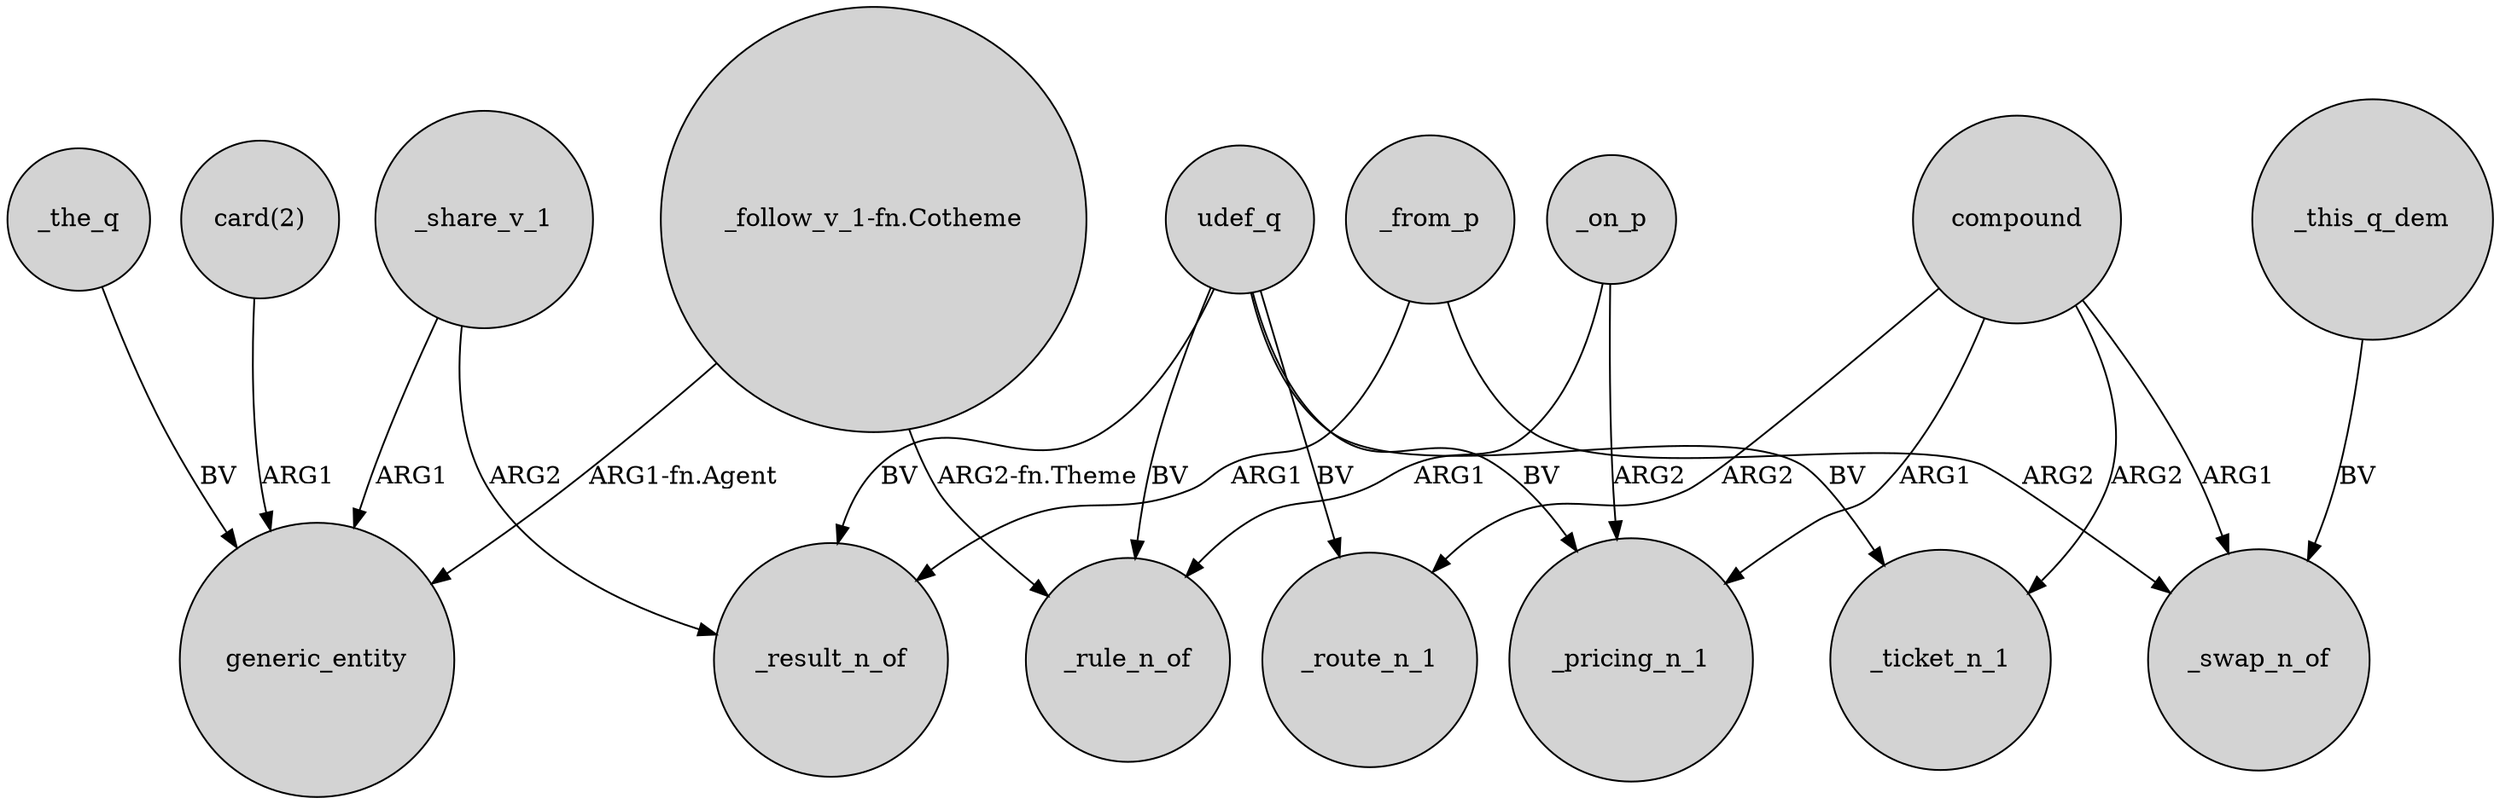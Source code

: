 digraph {
	node [shape=circle style=filled]
	"card(2)" -> generic_entity [label=ARG1]
	udef_q -> _rule_n_of [label=BV]
	_the_q -> generic_entity [label=BV]
	udef_q -> _route_n_1 [label=BV]
	compound -> _route_n_1 [label=ARG2]
	compound -> _pricing_n_1 [label=ARG1]
	udef_q -> _ticket_n_1 [label=BV]
	_from_p -> _result_n_of [label=ARG1]
	_share_v_1 -> _result_n_of [label=ARG2]
	_on_p -> _pricing_n_1 [label=ARG2]
	_this_q_dem -> _swap_n_of [label=BV]
	_from_p -> _swap_n_of [label=ARG2]
	"_follow_v_1-fn.Cotheme" -> _rule_n_of [label="ARG2-fn.Theme"]
	"_follow_v_1-fn.Cotheme" -> generic_entity [label="ARG1-fn.Agent"]
	udef_q -> _result_n_of [label=BV]
	compound -> _swap_n_of [label=ARG1]
	compound -> _ticket_n_1 [label=ARG2]
	_on_p -> _rule_n_of [label=ARG1]
	udef_q -> _pricing_n_1 [label=BV]
	_share_v_1 -> generic_entity [label=ARG1]
}
